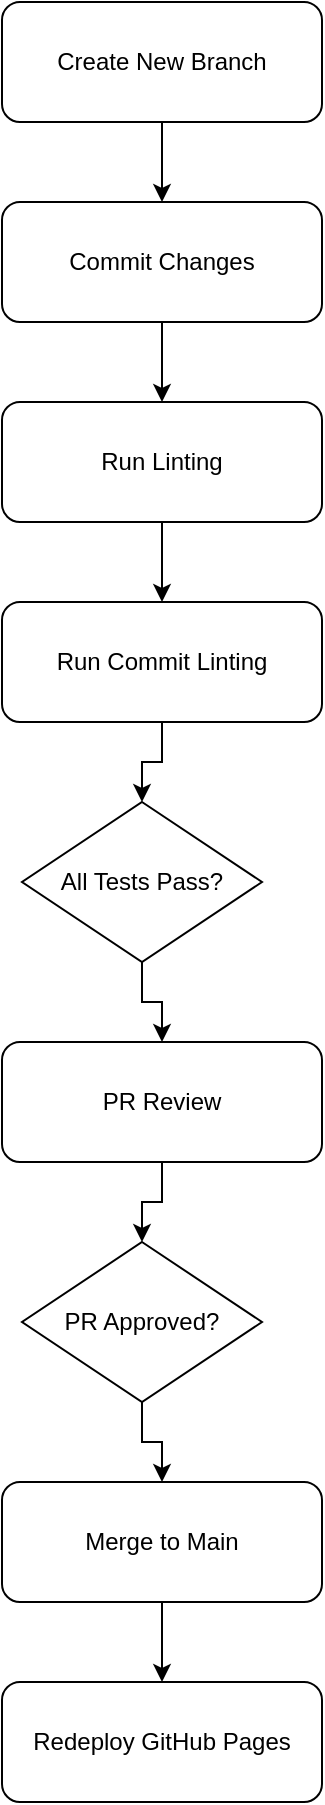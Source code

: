 <mxfile>
    <diagram id="dHKB3qKdKGCPCUJlS_dY" name="Page-1">
        <mxGraphModel dx="1097" dy="541" grid="1" gridSize="10" guides="1" tooltips="1" connect="1" arrows="1" fold="1" page="1" pageScale="1" pageWidth="850" pageHeight="1100" math="0" shadow="0">
            <root>
                <mxCell id="0"/>
                <mxCell id="1" parent="0"/>
                <mxCell id="2" value="Create New Branch" style="rounded=1;whiteSpace=wrap;html=1;" vertex="1" parent="1">
                    <mxGeometry x="349" y="50" width="160" height="60" as="geometry"/>
                </mxCell>
                <mxCell id="3" value="Commit Changes" style="rounded=1;whiteSpace=wrap;html=1;" vertex="1" parent="1">
                    <mxGeometry x="349" y="150" width="160" height="60" as="geometry"/>
                </mxCell>
                <mxCell id="4" value="Run Linting" style="rounded=1;whiteSpace=wrap;html=1;" vertex="1" parent="1">
                    <mxGeometry x="349" y="250" width="160" height="60" as="geometry"/>
                </mxCell>
                <mxCell id="5" value="Run Commit Linting" style="rounded=1;whiteSpace=wrap;html=1;" vertex="1" parent="1">
                    <mxGeometry x="349" y="350" width="160" height="60" as="geometry"/>
                </mxCell>
                <mxCell id="6" value="All Tests Pass?" style="rhombus;whiteSpace=wrap;html=1;" vertex="1" parent="1">
                    <mxGeometry x="359" y="450" width="120" height="80" as="geometry"/>
                </mxCell>
                <mxCell id="7" value="PR Review" style="rounded=1;whiteSpace=wrap;html=1;" vertex="1" parent="1">
                    <mxGeometry x="349" y="570" width="160" height="60" as="geometry"/>
                </mxCell>
                <mxCell id="8" value="PR Approved?" style="rhombus;whiteSpace=wrap;html=1;" vertex="1" parent="1">
                    <mxGeometry x="359" y="670" width="120" height="80" as="geometry"/>
                </mxCell>
                <mxCell id="9" value="Merge to Main" style="rounded=1;whiteSpace=wrap;html=1;" vertex="1" parent="1">
                    <mxGeometry x="349" y="790" width="160" height="60" as="geometry"/>
                </mxCell>
                <mxCell id="10" value="Redeploy GitHub Pages" style="rounded=1;whiteSpace=wrap;html=1;" vertex="1" parent="1">
                    <mxGeometry x="349" y="890" width="160" height="60" as="geometry"/>
                </mxCell>
                <mxCell id="11" style="edgeStyle=orthogonalEdgeStyle;rounded=0;html=1;entryX=0.5;entryY=0;entryDx=0;entryDy=0;" edge="1" parent="1" source="2" target="3">
                    <mxGeometry relative="1" as="geometry"/>
                </mxCell>
                <mxCell id="12" style="edgeStyle=orthogonalEdgeStyle;rounded=0;html=1;entryX=0.5;entryY=0;entryDx=0;entryDy=0;" edge="1" parent="1" source="3" target="4">
                    <mxGeometry relative="1" as="geometry"/>
                </mxCell>
                <mxCell id="13" style="edgeStyle=orthogonalEdgeStyle;rounded=0;html=1;entryX=0.5;entryY=0;entryDx=0;entryDy=0;" edge="1" parent="1" source="4" target="5">
                    <mxGeometry relative="1" as="geometry"/>
                </mxCell>
                <mxCell id="14" style="edgeStyle=orthogonalEdgeStyle;rounded=0;html=1;entryX=0.5;entryY=0;entryDx=0;entryDy=0;" edge="1" parent="1" source="5" target="6">
                    <mxGeometry relative="1" as="geometry"/>
                </mxCell>
                <mxCell id="15" style="edgeStyle=orthogonalEdgeStyle;rounded=0;html=1;entryX=0.5;entryY=0;entryDx=0;entryDy=0;" edge="1" parent="1" source="6" target="7">
                    <mxGeometry relative="1" as="geometry"/>
                </mxCell>
                <mxCell id="16" style="edgeStyle=orthogonalEdgeStyle;rounded=0;html=1;entryX=0.5;entryY=0;entryDx=0;entryDy=0;" edge="1" parent="1" source="7" target="8">
                    <mxGeometry relative="1" as="geometry"/>
                </mxCell>
                <mxCell id="17" style="edgeStyle=orthogonalEdgeStyle;rounded=0;html=1;entryX=0.5;entryY=0;entryDx=0;entryDy=0;" edge="1" parent="1" source="8" target="9">
                    <mxGeometry relative="1" as="geometry"/>
                </mxCell>
                <mxCell id="18" style="edgeStyle=orthogonalEdgeStyle;rounded=0;html=1;entryX=0.5;entryY=0;entryDx=0;entryDy=0;" edge="1" parent="1" source="9" target="10">
                    <mxGeometry relative="1" as="geometry"/>
                </mxCell>
            </root>
        </mxGraphModel>
    </diagram>
</mxfile>